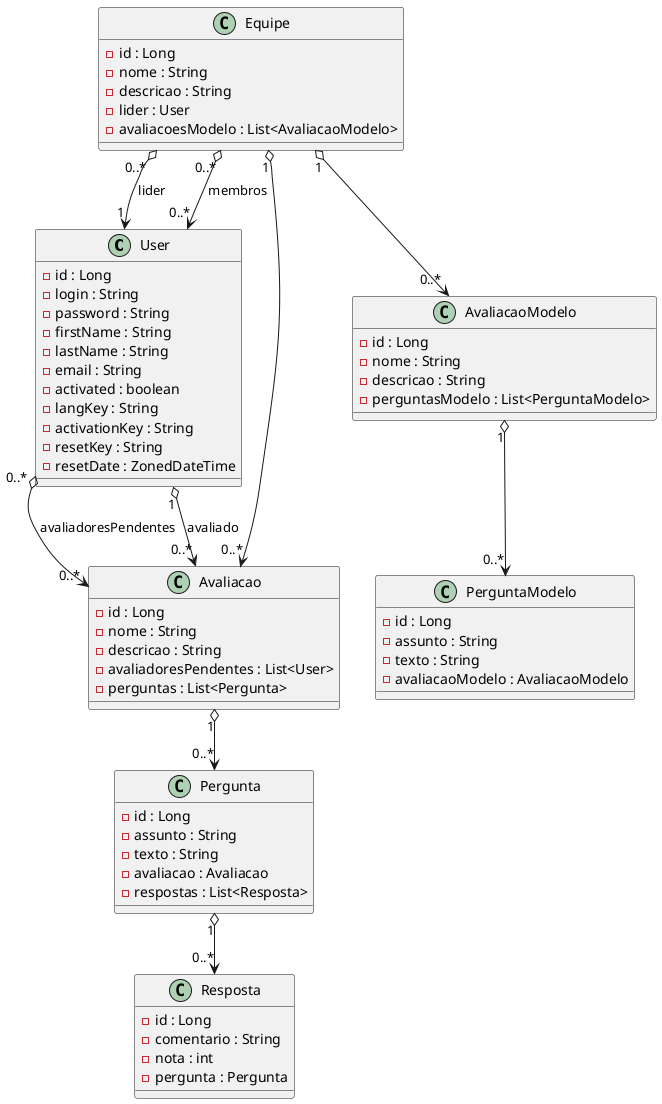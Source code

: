 @startuml

class User {
    - id : Long
    - login : String
    - password : String
    - firstName : String
    - lastName : String
    - email : String
    - activated : boolean
    - langKey : String
    - activationKey : String
    - resetKey : String
    - resetDate : ZonedDateTime
}

class Equipe {
    - id : Long 
    - nome : String 
    - descricao : String
    - lider : User
    - avaliacoesModelo : List<AvaliacaoModelo>
}

class AvaliacaoModelo{
    - id : Long
    - nome : String
    - descricao : String
    - perguntasModelo : List<PerguntaModelo>
}

class PerguntaModelo{
    - id : Long
    - assunto : String
    - texto : String
    - avaliacaoModelo : AvaliacaoModelo
}

class Avaliacao{
    - id : Long 
    - nome : String
    - descricao : String
    - avaliadoresPendentes : List<User>
    - perguntas : List<Pergunta>
}

class Pergunta {
    - id : Long
    - assunto : String
    - texto : String
    - avaliacao : Avaliacao
    - respostas : List<Resposta>
}

class Resposta{
    - id : Long
    - comentario : String
    - nota : int
    - pergunta : Pergunta
}

Equipe "0..*" o--> "1" User : lider
Equipe "0..*" o--> "0..*" User : membros
Equipe "1" o--> "0..*" AvaliacaoModelo
Equipe "1" o--> "0..*" Avaliacao
AvaliacaoModelo "1" o--> "0..*" PerguntaModelo
User "1" o--> "0..*" Avaliacao : "avaliado"
User "0..*" o--> "0..*" Avaliacao : "avaliadoresPendentes"
Avaliacao "1" o--> "0..*" Pergunta
Pergunta "1" o--> "0..*" Resposta


@enduml